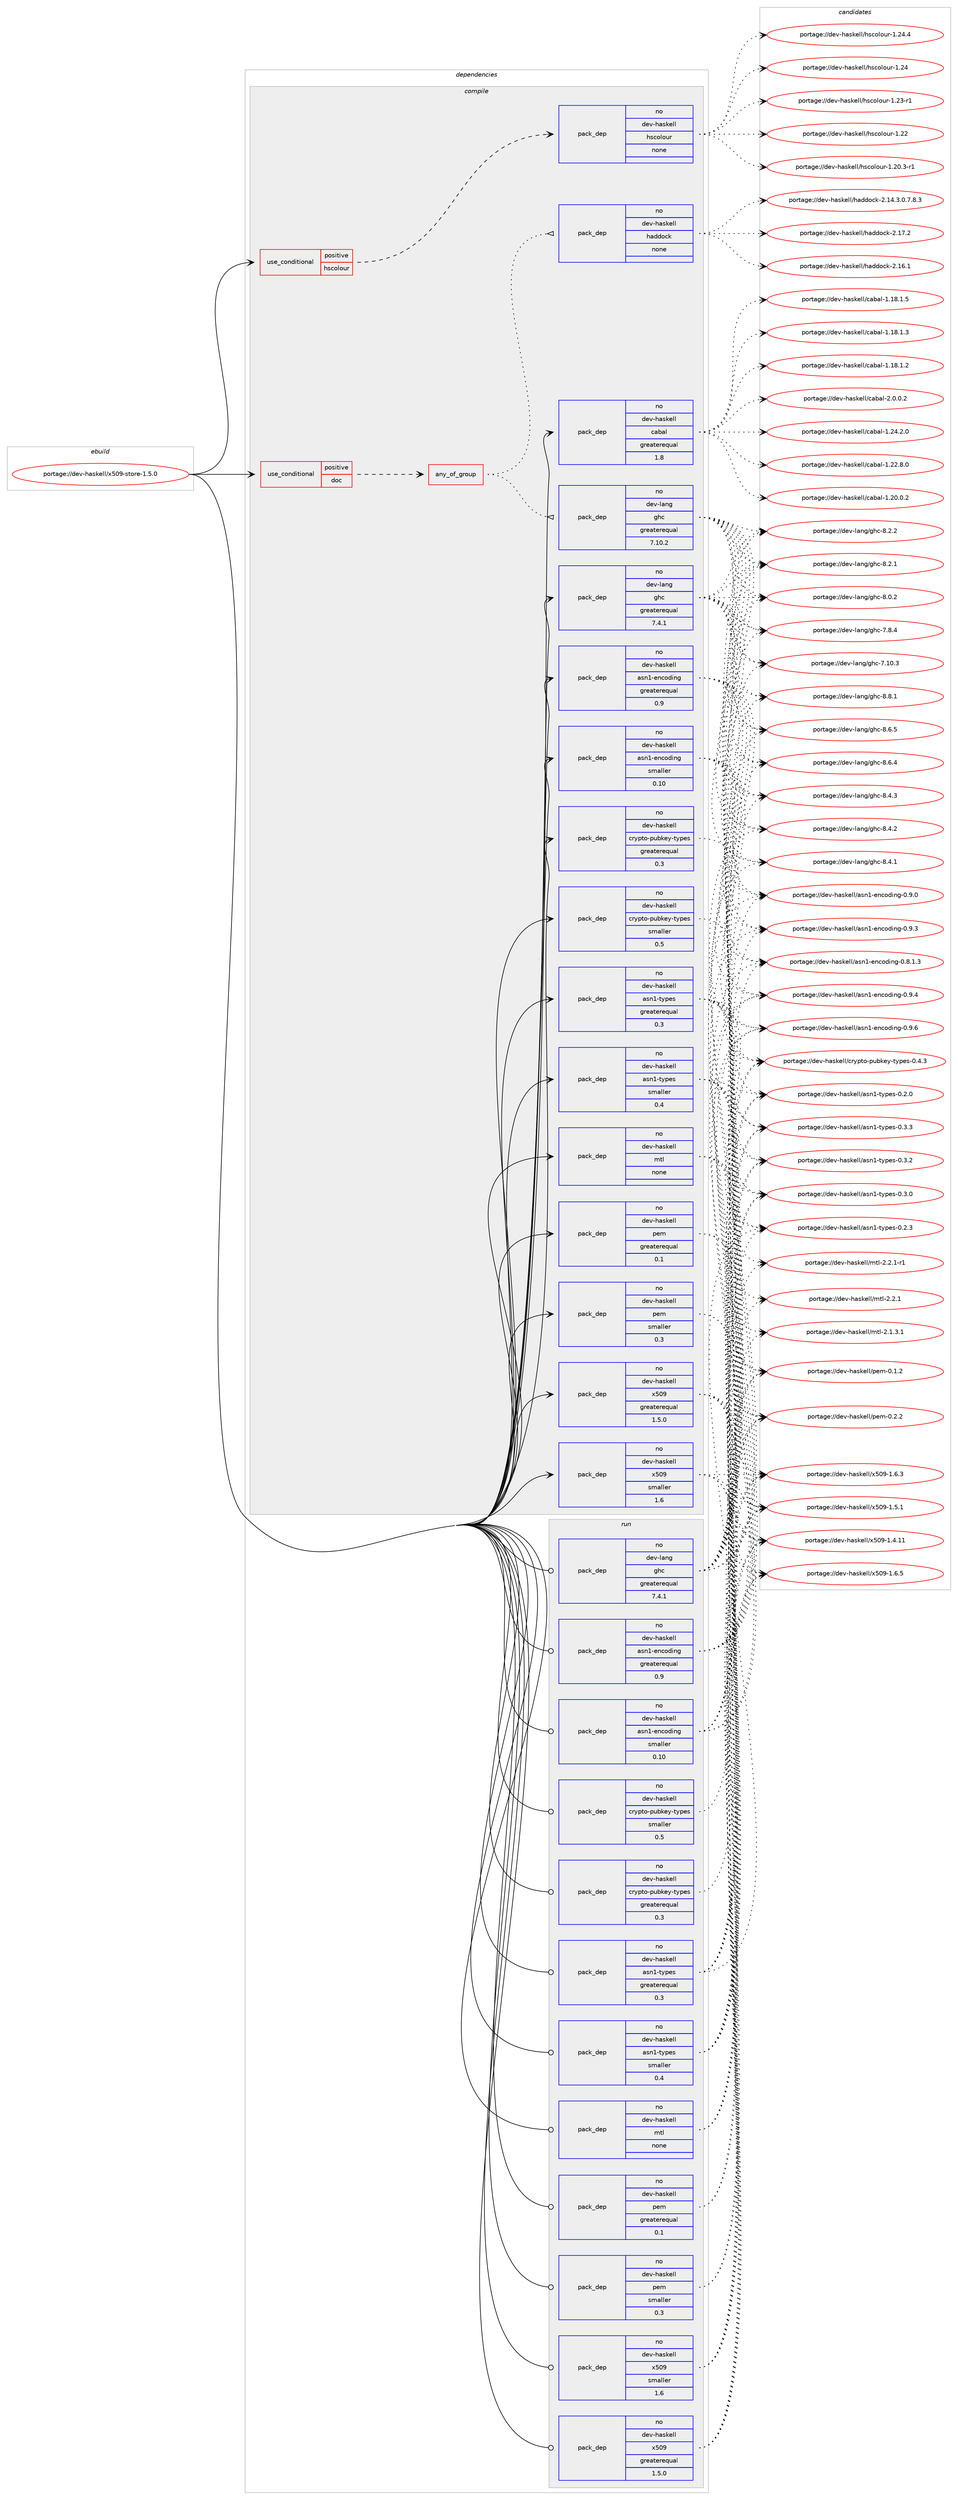 digraph prolog {

# *************
# Graph options
# *************

newrank=true;
concentrate=true;
compound=true;
graph [rankdir=LR,fontname=Helvetica,fontsize=10,ranksep=1.5];#, ranksep=2.5, nodesep=0.2];
edge  [arrowhead=vee];
node  [fontname=Helvetica,fontsize=10];

# **********
# The ebuild
# **********

subgraph cluster_leftcol {
color=gray;
rank=same;
label=<<i>ebuild</i>>;
id [label="portage://dev-haskell/x509-store-1.5.0", color=red, width=4, href="../dev-haskell/x509-store-1.5.0.svg"];
}

# ****************
# The dependencies
# ****************

subgraph cluster_midcol {
color=gray;
label=<<i>dependencies</i>>;
subgraph cluster_compile {
fillcolor="#eeeeee";
style=filled;
label=<<i>compile</i>>;
subgraph cond130953 {
dependency538239 [label=<<TABLE BORDER="0" CELLBORDER="1" CELLSPACING="0" CELLPADDING="4"><TR><TD ROWSPAN="3" CELLPADDING="10">use_conditional</TD></TR><TR><TD>positive</TD></TR><TR><TD>doc</TD></TR></TABLE>>, shape=none, color=red];
subgraph any5462 {
dependency538240 [label=<<TABLE BORDER="0" CELLBORDER="1" CELLSPACING="0" CELLPADDING="4"><TR><TD CELLPADDING="10">any_of_group</TD></TR></TABLE>>, shape=none, color=red];subgraph pack401587 {
dependency538241 [label=<<TABLE BORDER="0" CELLBORDER="1" CELLSPACING="0" CELLPADDING="4" WIDTH="220"><TR><TD ROWSPAN="6" CELLPADDING="30">pack_dep</TD></TR><TR><TD WIDTH="110">no</TD></TR><TR><TD>dev-haskell</TD></TR><TR><TD>haddock</TD></TR><TR><TD>none</TD></TR><TR><TD></TD></TR></TABLE>>, shape=none, color=blue];
}
dependency538240:e -> dependency538241:w [weight=20,style="dotted",arrowhead="oinv"];
subgraph pack401588 {
dependency538242 [label=<<TABLE BORDER="0" CELLBORDER="1" CELLSPACING="0" CELLPADDING="4" WIDTH="220"><TR><TD ROWSPAN="6" CELLPADDING="30">pack_dep</TD></TR><TR><TD WIDTH="110">no</TD></TR><TR><TD>dev-lang</TD></TR><TR><TD>ghc</TD></TR><TR><TD>greaterequal</TD></TR><TR><TD>7.10.2</TD></TR></TABLE>>, shape=none, color=blue];
}
dependency538240:e -> dependency538242:w [weight=20,style="dotted",arrowhead="oinv"];
}
dependency538239:e -> dependency538240:w [weight=20,style="dashed",arrowhead="vee"];
}
id:e -> dependency538239:w [weight=20,style="solid",arrowhead="vee"];
subgraph cond130954 {
dependency538243 [label=<<TABLE BORDER="0" CELLBORDER="1" CELLSPACING="0" CELLPADDING="4"><TR><TD ROWSPAN="3" CELLPADDING="10">use_conditional</TD></TR><TR><TD>positive</TD></TR><TR><TD>hscolour</TD></TR></TABLE>>, shape=none, color=red];
subgraph pack401589 {
dependency538244 [label=<<TABLE BORDER="0" CELLBORDER="1" CELLSPACING="0" CELLPADDING="4" WIDTH="220"><TR><TD ROWSPAN="6" CELLPADDING="30">pack_dep</TD></TR><TR><TD WIDTH="110">no</TD></TR><TR><TD>dev-haskell</TD></TR><TR><TD>hscolour</TD></TR><TR><TD>none</TD></TR><TR><TD></TD></TR></TABLE>>, shape=none, color=blue];
}
dependency538243:e -> dependency538244:w [weight=20,style="dashed",arrowhead="vee"];
}
id:e -> dependency538243:w [weight=20,style="solid",arrowhead="vee"];
subgraph pack401590 {
dependency538245 [label=<<TABLE BORDER="0" CELLBORDER="1" CELLSPACING="0" CELLPADDING="4" WIDTH="220"><TR><TD ROWSPAN="6" CELLPADDING="30">pack_dep</TD></TR><TR><TD WIDTH="110">no</TD></TR><TR><TD>dev-haskell</TD></TR><TR><TD>asn1-encoding</TD></TR><TR><TD>greaterequal</TD></TR><TR><TD>0.9</TD></TR></TABLE>>, shape=none, color=blue];
}
id:e -> dependency538245:w [weight=20,style="solid",arrowhead="vee"];
subgraph pack401591 {
dependency538246 [label=<<TABLE BORDER="0" CELLBORDER="1" CELLSPACING="0" CELLPADDING="4" WIDTH="220"><TR><TD ROWSPAN="6" CELLPADDING="30">pack_dep</TD></TR><TR><TD WIDTH="110">no</TD></TR><TR><TD>dev-haskell</TD></TR><TR><TD>asn1-encoding</TD></TR><TR><TD>smaller</TD></TR><TR><TD>0.10</TD></TR></TABLE>>, shape=none, color=blue];
}
id:e -> dependency538246:w [weight=20,style="solid",arrowhead="vee"];
subgraph pack401592 {
dependency538247 [label=<<TABLE BORDER="0" CELLBORDER="1" CELLSPACING="0" CELLPADDING="4" WIDTH="220"><TR><TD ROWSPAN="6" CELLPADDING="30">pack_dep</TD></TR><TR><TD WIDTH="110">no</TD></TR><TR><TD>dev-haskell</TD></TR><TR><TD>asn1-types</TD></TR><TR><TD>greaterequal</TD></TR><TR><TD>0.3</TD></TR></TABLE>>, shape=none, color=blue];
}
id:e -> dependency538247:w [weight=20,style="solid",arrowhead="vee"];
subgraph pack401593 {
dependency538248 [label=<<TABLE BORDER="0" CELLBORDER="1" CELLSPACING="0" CELLPADDING="4" WIDTH="220"><TR><TD ROWSPAN="6" CELLPADDING="30">pack_dep</TD></TR><TR><TD WIDTH="110">no</TD></TR><TR><TD>dev-haskell</TD></TR><TR><TD>asn1-types</TD></TR><TR><TD>smaller</TD></TR><TR><TD>0.4</TD></TR></TABLE>>, shape=none, color=blue];
}
id:e -> dependency538248:w [weight=20,style="solid",arrowhead="vee"];
subgraph pack401594 {
dependency538249 [label=<<TABLE BORDER="0" CELLBORDER="1" CELLSPACING="0" CELLPADDING="4" WIDTH="220"><TR><TD ROWSPAN="6" CELLPADDING="30">pack_dep</TD></TR><TR><TD WIDTH="110">no</TD></TR><TR><TD>dev-haskell</TD></TR><TR><TD>cabal</TD></TR><TR><TD>greaterequal</TD></TR><TR><TD>1.8</TD></TR></TABLE>>, shape=none, color=blue];
}
id:e -> dependency538249:w [weight=20,style="solid",arrowhead="vee"];
subgraph pack401595 {
dependency538250 [label=<<TABLE BORDER="0" CELLBORDER="1" CELLSPACING="0" CELLPADDING="4" WIDTH="220"><TR><TD ROWSPAN="6" CELLPADDING="30">pack_dep</TD></TR><TR><TD WIDTH="110">no</TD></TR><TR><TD>dev-haskell</TD></TR><TR><TD>crypto-pubkey-types</TD></TR><TR><TD>greaterequal</TD></TR><TR><TD>0.3</TD></TR></TABLE>>, shape=none, color=blue];
}
id:e -> dependency538250:w [weight=20,style="solid",arrowhead="vee"];
subgraph pack401596 {
dependency538251 [label=<<TABLE BORDER="0" CELLBORDER="1" CELLSPACING="0" CELLPADDING="4" WIDTH="220"><TR><TD ROWSPAN="6" CELLPADDING="30">pack_dep</TD></TR><TR><TD WIDTH="110">no</TD></TR><TR><TD>dev-haskell</TD></TR><TR><TD>crypto-pubkey-types</TD></TR><TR><TD>smaller</TD></TR><TR><TD>0.5</TD></TR></TABLE>>, shape=none, color=blue];
}
id:e -> dependency538251:w [weight=20,style="solid",arrowhead="vee"];
subgraph pack401597 {
dependency538252 [label=<<TABLE BORDER="0" CELLBORDER="1" CELLSPACING="0" CELLPADDING="4" WIDTH="220"><TR><TD ROWSPAN="6" CELLPADDING="30">pack_dep</TD></TR><TR><TD WIDTH="110">no</TD></TR><TR><TD>dev-haskell</TD></TR><TR><TD>mtl</TD></TR><TR><TD>none</TD></TR><TR><TD></TD></TR></TABLE>>, shape=none, color=blue];
}
id:e -> dependency538252:w [weight=20,style="solid",arrowhead="vee"];
subgraph pack401598 {
dependency538253 [label=<<TABLE BORDER="0" CELLBORDER="1" CELLSPACING="0" CELLPADDING="4" WIDTH="220"><TR><TD ROWSPAN="6" CELLPADDING="30">pack_dep</TD></TR><TR><TD WIDTH="110">no</TD></TR><TR><TD>dev-haskell</TD></TR><TR><TD>pem</TD></TR><TR><TD>greaterequal</TD></TR><TR><TD>0.1</TD></TR></TABLE>>, shape=none, color=blue];
}
id:e -> dependency538253:w [weight=20,style="solid",arrowhead="vee"];
subgraph pack401599 {
dependency538254 [label=<<TABLE BORDER="0" CELLBORDER="1" CELLSPACING="0" CELLPADDING="4" WIDTH="220"><TR><TD ROWSPAN="6" CELLPADDING="30">pack_dep</TD></TR><TR><TD WIDTH="110">no</TD></TR><TR><TD>dev-haskell</TD></TR><TR><TD>pem</TD></TR><TR><TD>smaller</TD></TR><TR><TD>0.3</TD></TR></TABLE>>, shape=none, color=blue];
}
id:e -> dependency538254:w [weight=20,style="solid",arrowhead="vee"];
subgraph pack401600 {
dependency538255 [label=<<TABLE BORDER="0" CELLBORDER="1" CELLSPACING="0" CELLPADDING="4" WIDTH="220"><TR><TD ROWSPAN="6" CELLPADDING="30">pack_dep</TD></TR><TR><TD WIDTH="110">no</TD></TR><TR><TD>dev-haskell</TD></TR><TR><TD>x509</TD></TR><TR><TD>greaterequal</TD></TR><TR><TD>1.5.0</TD></TR></TABLE>>, shape=none, color=blue];
}
id:e -> dependency538255:w [weight=20,style="solid",arrowhead="vee"];
subgraph pack401601 {
dependency538256 [label=<<TABLE BORDER="0" CELLBORDER="1" CELLSPACING="0" CELLPADDING="4" WIDTH="220"><TR><TD ROWSPAN="6" CELLPADDING="30">pack_dep</TD></TR><TR><TD WIDTH="110">no</TD></TR><TR><TD>dev-haskell</TD></TR><TR><TD>x509</TD></TR><TR><TD>smaller</TD></TR><TR><TD>1.6</TD></TR></TABLE>>, shape=none, color=blue];
}
id:e -> dependency538256:w [weight=20,style="solid",arrowhead="vee"];
subgraph pack401602 {
dependency538257 [label=<<TABLE BORDER="0" CELLBORDER="1" CELLSPACING="0" CELLPADDING="4" WIDTH="220"><TR><TD ROWSPAN="6" CELLPADDING="30">pack_dep</TD></TR><TR><TD WIDTH="110">no</TD></TR><TR><TD>dev-lang</TD></TR><TR><TD>ghc</TD></TR><TR><TD>greaterequal</TD></TR><TR><TD>7.4.1</TD></TR></TABLE>>, shape=none, color=blue];
}
id:e -> dependency538257:w [weight=20,style="solid",arrowhead="vee"];
}
subgraph cluster_compileandrun {
fillcolor="#eeeeee";
style=filled;
label=<<i>compile and run</i>>;
}
subgraph cluster_run {
fillcolor="#eeeeee";
style=filled;
label=<<i>run</i>>;
subgraph pack401603 {
dependency538258 [label=<<TABLE BORDER="0" CELLBORDER="1" CELLSPACING="0" CELLPADDING="4" WIDTH="220"><TR><TD ROWSPAN="6" CELLPADDING="30">pack_dep</TD></TR><TR><TD WIDTH="110">no</TD></TR><TR><TD>dev-haskell</TD></TR><TR><TD>asn1-encoding</TD></TR><TR><TD>greaterequal</TD></TR><TR><TD>0.9</TD></TR></TABLE>>, shape=none, color=blue];
}
id:e -> dependency538258:w [weight=20,style="solid",arrowhead="odot"];
subgraph pack401604 {
dependency538259 [label=<<TABLE BORDER="0" CELLBORDER="1" CELLSPACING="0" CELLPADDING="4" WIDTH="220"><TR><TD ROWSPAN="6" CELLPADDING="30">pack_dep</TD></TR><TR><TD WIDTH="110">no</TD></TR><TR><TD>dev-haskell</TD></TR><TR><TD>asn1-encoding</TD></TR><TR><TD>smaller</TD></TR><TR><TD>0.10</TD></TR></TABLE>>, shape=none, color=blue];
}
id:e -> dependency538259:w [weight=20,style="solid",arrowhead="odot"];
subgraph pack401605 {
dependency538260 [label=<<TABLE BORDER="0" CELLBORDER="1" CELLSPACING="0" CELLPADDING="4" WIDTH="220"><TR><TD ROWSPAN="6" CELLPADDING="30">pack_dep</TD></TR><TR><TD WIDTH="110">no</TD></TR><TR><TD>dev-haskell</TD></TR><TR><TD>asn1-types</TD></TR><TR><TD>greaterequal</TD></TR><TR><TD>0.3</TD></TR></TABLE>>, shape=none, color=blue];
}
id:e -> dependency538260:w [weight=20,style="solid",arrowhead="odot"];
subgraph pack401606 {
dependency538261 [label=<<TABLE BORDER="0" CELLBORDER="1" CELLSPACING="0" CELLPADDING="4" WIDTH="220"><TR><TD ROWSPAN="6" CELLPADDING="30">pack_dep</TD></TR><TR><TD WIDTH="110">no</TD></TR><TR><TD>dev-haskell</TD></TR><TR><TD>asn1-types</TD></TR><TR><TD>smaller</TD></TR><TR><TD>0.4</TD></TR></TABLE>>, shape=none, color=blue];
}
id:e -> dependency538261:w [weight=20,style="solid",arrowhead="odot"];
subgraph pack401607 {
dependency538262 [label=<<TABLE BORDER="0" CELLBORDER="1" CELLSPACING="0" CELLPADDING="4" WIDTH="220"><TR><TD ROWSPAN="6" CELLPADDING="30">pack_dep</TD></TR><TR><TD WIDTH="110">no</TD></TR><TR><TD>dev-haskell</TD></TR><TR><TD>crypto-pubkey-types</TD></TR><TR><TD>greaterequal</TD></TR><TR><TD>0.3</TD></TR></TABLE>>, shape=none, color=blue];
}
id:e -> dependency538262:w [weight=20,style="solid",arrowhead="odot"];
subgraph pack401608 {
dependency538263 [label=<<TABLE BORDER="0" CELLBORDER="1" CELLSPACING="0" CELLPADDING="4" WIDTH="220"><TR><TD ROWSPAN="6" CELLPADDING="30">pack_dep</TD></TR><TR><TD WIDTH="110">no</TD></TR><TR><TD>dev-haskell</TD></TR><TR><TD>crypto-pubkey-types</TD></TR><TR><TD>smaller</TD></TR><TR><TD>0.5</TD></TR></TABLE>>, shape=none, color=blue];
}
id:e -> dependency538263:w [weight=20,style="solid",arrowhead="odot"];
subgraph pack401609 {
dependency538264 [label=<<TABLE BORDER="0" CELLBORDER="1" CELLSPACING="0" CELLPADDING="4" WIDTH="220"><TR><TD ROWSPAN="6" CELLPADDING="30">pack_dep</TD></TR><TR><TD WIDTH="110">no</TD></TR><TR><TD>dev-haskell</TD></TR><TR><TD>mtl</TD></TR><TR><TD>none</TD></TR><TR><TD></TD></TR></TABLE>>, shape=none, color=blue];
}
id:e -> dependency538264:w [weight=20,style="solid",arrowhead="odot"];
subgraph pack401610 {
dependency538265 [label=<<TABLE BORDER="0" CELLBORDER="1" CELLSPACING="0" CELLPADDING="4" WIDTH="220"><TR><TD ROWSPAN="6" CELLPADDING="30">pack_dep</TD></TR><TR><TD WIDTH="110">no</TD></TR><TR><TD>dev-haskell</TD></TR><TR><TD>pem</TD></TR><TR><TD>greaterequal</TD></TR><TR><TD>0.1</TD></TR></TABLE>>, shape=none, color=blue];
}
id:e -> dependency538265:w [weight=20,style="solid",arrowhead="odot"];
subgraph pack401611 {
dependency538266 [label=<<TABLE BORDER="0" CELLBORDER="1" CELLSPACING="0" CELLPADDING="4" WIDTH="220"><TR><TD ROWSPAN="6" CELLPADDING="30">pack_dep</TD></TR><TR><TD WIDTH="110">no</TD></TR><TR><TD>dev-haskell</TD></TR><TR><TD>pem</TD></TR><TR><TD>smaller</TD></TR><TR><TD>0.3</TD></TR></TABLE>>, shape=none, color=blue];
}
id:e -> dependency538266:w [weight=20,style="solid",arrowhead="odot"];
subgraph pack401612 {
dependency538267 [label=<<TABLE BORDER="0" CELLBORDER="1" CELLSPACING="0" CELLPADDING="4" WIDTH="220"><TR><TD ROWSPAN="6" CELLPADDING="30">pack_dep</TD></TR><TR><TD WIDTH="110">no</TD></TR><TR><TD>dev-haskell</TD></TR><TR><TD>x509</TD></TR><TR><TD>greaterequal</TD></TR><TR><TD>1.5.0</TD></TR></TABLE>>, shape=none, color=blue];
}
id:e -> dependency538267:w [weight=20,style="solid",arrowhead="odot"];
subgraph pack401613 {
dependency538268 [label=<<TABLE BORDER="0" CELLBORDER="1" CELLSPACING="0" CELLPADDING="4" WIDTH="220"><TR><TD ROWSPAN="6" CELLPADDING="30">pack_dep</TD></TR><TR><TD WIDTH="110">no</TD></TR><TR><TD>dev-haskell</TD></TR><TR><TD>x509</TD></TR><TR><TD>smaller</TD></TR><TR><TD>1.6</TD></TR></TABLE>>, shape=none, color=blue];
}
id:e -> dependency538268:w [weight=20,style="solid",arrowhead="odot"];
subgraph pack401614 {
dependency538269 [label=<<TABLE BORDER="0" CELLBORDER="1" CELLSPACING="0" CELLPADDING="4" WIDTH="220"><TR><TD ROWSPAN="6" CELLPADDING="30">pack_dep</TD></TR><TR><TD WIDTH="110">no</TD></TR><TR><TD>dev-lang</TD></TR><TR><TD>ghc</TD></TR><TR><TD>greaterequal</TD></TR><TR><TD>7.4.1</TD></TR></TABLE>>, shape=none, color=blue];
}
id:e -> dependency538269:w [weight=20,style="solid",arrowhead="odot"];
}
}

# **************
# The candidates
# **************

subgraph cluster_choices {
rank=same;
color=gray;
label=<<i>candidates</i>>;

subgraph choice401587 {
color=black;
nodesep=1;
choice100101118451049711510710110810847104971001001119910745504649554650 [label="portage://dev-haskell/haddock-2.17.2", color=red, width=4,href="../dev-haskell/haddock-2.17.2.svg"];
choice100101118451049711510710110810847104971001001119910745504649544649 [label="portage://dev-haskell/haddock-2.16.1", color=red, width=4,href="../dev-haskell/haddock-2.16.1.svg"];
choice1001011184510497115107101108108471049710010011199107455046495246514648465546564651 [label="portage://dev-haskell/haddock-2.14.3.0.7.8.3", color=red, width=4,href="../dev-haskell/haddock-2.14.3.0.7.8.3.svg"];
dependency538241:e -> choice100101118451049711510710110810847104971001001119910745504649554650:w [style=dotted,weight="100"];
dependency538241:e -> choice100101118451049711510710110810847104971001001119910745504649544649:w [style=dotted,weight="100"];
dependency538241:e -> choice1001011184510497115107101108108471049710010011199107455046495246514648465546564651:w [style=dotted,weight="100"];
}
subgraph choice401588 {
color=black;
nodesep=1;
choice10010111845108971101034710310499455646564649 [label="portage://dev-lang/ghc-8.8.1", color=red, width=4,href="../dev-lang/ghc-8.8.1.svg"];
choice10010111845108971101034710310499455646544653 [label="portage://dev-lang/ghc-8.6.5", color=red, width=4,href="../dev-lang/ghc-8.6.5.svg"];
choice10010111845108971101034710310499455646544652 [label="portage://dev-lang/ghc-8.6.4", color=red, width=4,href="../dev-lang/ghc-8.6.4.svg"];
choice10010111845108971101034710310499455646524651 [label="portage://dev-lang/ghc-8.4.3", color=red, width=4,href="../dev-lang/ghc-8.4.3.svg"];
choice10010111845108971101034710310499455646524650 [label="portage://dev-lang/ghc-8.4.2", color=red, width=4,href="../dev-lang/ghc-8.4.2.svg"];
choice10010111845108971101034710310499455646524649 [label="portage://dev-lang/ghc-8.4.1", color=red, width=4,href="../dev-lang/ghc-8.4.1.svg"];
choice10010111845108971101034710310499455646504650 [label="portage://dev-lang/ghc-8.2.2", color=red, width=4,href="../dev-lang/ghc-8.2.2.svg"];
choice10010111845108971101034710310499455646504649 [label="portage://dev-lang/ghc-8.2.1", color=red, width=4,href="../dev-lang/ghc-8.2.1.svg"];
choice10010111845108971101034710310499455646484650 [label="portage://dev-lang/ghc-8.0.2", color=red, width=4,href="../dev-lang/ghc-8.0.2.svg"];
choice10010111845108971101034710310499455546564652 [label="portage://dev-lang/ghc-7.8.4", color=red, width=4,href="../dev-lang/ghc-7.8.4.svg"];
choice1001011184510897110103471031049945554649484651 [label="portage://dev-lang/ghc-7.10.3", color=red, width=4,href="../dev-lang/ghc-7.10.3.svg"];
dependency538242:e -> choice10010111845108971101034710310499455646564649:w [style=dotted,weight="100"];
dependency538242:e -> choice10010111845108971101034710310499455646544653:w [style=dotted,weight="100"];
dependency538242:e -> choice10010111845108971101034710310499455646544652:w [style=dotted,weight="100"];
dependency538242:e -> choice10010111845108971101034710310499455646524651:w [style=dotted,weight="100"];
dependency538242:e -> choice10010111845108971101034710310499455646524650:w [style=dotted,weight="100"];
dependency538242:e -> choice10010111845108971101034710310499455646524649:w [style=dotted,weight="100"];
dependency538242:e -> choice10010111845108971101034710310499455646504650:w [style=dotted,weight="100"];
dependency538242:e -> choice10010111845108971101034710310499455646504649:w [style=dotted,weight="100"];
dependency538242:e -> choice10010111845108971101034710310499455646484650:w [style=dotted,weight="100"];
dependency538242:e -> choice10010111845108971101034710310499455546564652:w [style=dotted,weight="100"];
dependency538242:e -> choice1001011184510897110103471031049945554649484651:w [style=dotted,weight="100"];
}
subgraph choice401589 {
color=black;
nodesep=1;
choice1001011184510497115107101108108471041159911110811111711445494650524652 [label="portage://dev-haskell/hscolour-1.24.4", color=red, width=4,href="../dev-haskell/hscolour-1.24.4.svg"];
choice100101118451049711510710110810847104115991111081111171144549465052 [label="portage://dev-haskell/hscolour-1.24", color=red, width=4,href="../dev-haskell/hscolour-1.24.svg"];
choice1001011184510497115107101108108471041159911110811111711445494650514511449 [label="portage://dev-haskell/hscolour-1.23-r1", color=red, width=4,href="../dev-haskell/hscolour-1.23-r1.svg"];
choice100101118451049711510710110810847104115991111081111171144549465050 [label="portage://dev-haskell/hscolour-1.22", color=red, width=4,href="../dev-haskell/hscolour-1.22.svg"];
choice10010111845104971151071011081084710411599111108111117114454946504846514511449 [label="portage://dev-haskell/hscolour-1.20.3-r1", color=red, width=4,href="../dev-haskell/hscolour-1.20.3-r1.svg"];
dependency538244:e -> choice1001011184510497115107101108108471041159911110811111711445494650524652:w [style=dotted,weight="100"];
dependency538244:e -> choice100101118451049711510710110810847104115991111081111171144549465052:w [style=dotted,weight="100"];
dependency538244:e -> choice1001011184510497115107101108108471041159911110811111711445494650514511449:w [style=dotted,weight="100"];
dependency538244:e -> choice100101118451049711510710110810847104115991111081111171144549465050:w [style=dotted,weight="100"];
dependency538244:e -> choice10010111845104971151071011081084710411599111108111117114454946504846514511449:w [style=dotted,weight="100"];
}
subgraph choice401590 {
color=black;
nodesep=1;
choice10010111845104971151071011081084797115110494510111099111100105110103454846574654 [label="portage://dev-haskell/asn1-encoding-0.9.6", color=red, width=4,href="../dev-haskell/asn1-encoding-0.9.6.svg"];
choice10010111845104971151071011081084797115110494510111099111100105110103454846574652 [label="portage://dev-haskell/asn1-encoding-0.9.4", color=red, width=4,href="../dev-haskell/asn1-encoding-0.9.4.svg"];
choice10010111845104971151071011081084797115110494510111099111100105110103454846574651 [label="portage://dev-haskell/asn1-encoding-0.9.3", color=red, width=4,href="../dev-haskell/asn1-encoding-0.9.3.svg"];
choice10010111845104971151071011081084797115110494510111099111100105110103454846574648 [label="portage://dev-haskell/asn1-encoding-0.9.0", color=red, width=4,href="../dev-haskell/asn1-encoding-0.9.0.svg"];
choice100101118451049711510710110810847971151104945101110991111001051101034548465646494651 [label="portage://dev-haskell/asn1-encoding-0.8.1.3", color=red, width=4,href="../dev-haskell/asn1-encoding-0.8.1.3.svg"];
dependency538245:e -> choice10010111845104971151071011081084797115110494510111099111100105110103454846574654:w [style=dotted,weight="100"];
dependency538245:e -> choice10010111845104971151071011081084797115110494510111099111100105110103454846574652:w [style=dotted,weight="100"];
dependency538245:e -> choice10010111845104971151071011081084797115110494510111099111100105110103454846574651:w [style=dotted,weight="100"];
dependency538245:e -> choice10010111845104971151071011081084797115110494510111099111100105110103454846574648:w [style=dotted,weight="100"];
dependency538245:e -> choice100101118451049711510710110810847971151104945101110991111001051101034548465646494651:w [style=dotted,weight="100"];
}
subgraph choice401591 {
color=black;
nodesep=1;
choice10010111845104971151071011081084797115110494510111099111100105110103454846574654 [label="portage://dev-haskell/asn1-encoding-0.9.6", color=red, width=4,href="../dev-haskell/asn1-encoding-0.9.6.svg"];
choice10010111845104971151071011081084797115110494510111099111100105110103454846574652 [label="portage://dev-haskell/asn1-encoding-0.9.4", color=red, width=4,href="../dev-haskell/asn1-encoding-0.9.4.svg"];
choice10010111845104971151071011081084797115110494510111099111100105110103454846574651 [label="portage://dev-haskell/asn1-encoding-0.9.3", color=red, width=4,href="../dev-haskell/asn1-encoding-0.9.3.svg"];
choice10010111845104971151071011081084797115110494510111099111100105110103454846574648 [label="portage://dev-haskell/asn1-encoding-0.9.0", color=red, width=4,href="../dev-haskell/asn1-encoding-0.9.0.svg"];
choice100101118451049711510710110810847971151104945101110991111001051101034548465646494651 [label="portage://dev-haskell/asn1-encoding-0.8.1.3", color=red, width=4,href="../dev-haskell/asn1-encoding-0.8.1.3.svg"];
dependency538246:e -> choice10010111845104971151071011081084797115110494510111099111100105110103454846574654:w [style=dotted,weight="100"];
dependency538246:e -> choice10010111845104971151071011081084797115110494510111099111100105110103454846574652:w [style=dotted,weight="100"];
dependency538246:e -> choice10010111845104971151071011081084797115110494510111099111100105110103454846574651:w [style=dotted,weight="100"];
dependency538246:e -> choice10010111845104971151071011081084797115110494510111099111100105110103454846574648:w [style=dotted,weight="100"];
dependency538246:e -> choice100101118451049711510710110810847971151104945101110991111001051101034548465646494651:w [style=dotted,weight="100"];
}
subgraph choice401592 {
color=black;
nodesep=1;
choice100101118451049711510710110810847971151104945116121112101115454846514651 [label="portage://dev-haskell/asn1-types-0.3.3", color=red, width=4,href="../dev-haskell/asn1-types-0.3.3.svg"];
choice100101118451049711510710110810847971151104945116121112101115454846514650 [label="portage://dev-haskell/asn1-types-0.3.2", color=red, width=4,href="../dev-haskell/asn1-types-0.3.2.svg"];
choice100101118451049711510710110810847971151104945116121112101115454846514648 [label="portage://dev-haskell/asn1-types-0.3.0", color=red, width=4,href="../dev-haskell/asn1-types-0.3.0.svg"];
choice100101118451049711510710110810847971151104945116121112101115454846504651 [label="portage://dev-haskell/asn1-types-0.2.3", color=red, width=4,href="../dev-haskell/asn1-types-0.2.3.svg"];
choice100101118451049711510710110810847971151104945116121112101115454846504648 [label="portage://dev-haskell/asn1-types-0.2.0", color=red, width=4,href="../dev-haskell/asn1-types-0.2.0.svg"];
dependency538247:e -> choice100101118451049711510710110810847971151104945116121112101115454846514651:w [style=dotted,weight="100"];
dependency538247:e -> choice100101118451049711510710110810847971151104945116121112101115454846514650:w [style=dotted,weight="100"];
dependency538247:e -> choice100101118451049711510710110810847971151104945116121112101115454846514648:w [style=dotted,weight="100"];
dependency538247:e -> choice100101118451049711510710110810847971151104945116121112101115454846504651:w [style=dotted,weight="100"];
dependency538247:e -> choice100101118451049711510710110810847971151104945116121112101115454846504648:w [style=dotted,weight="100"];
}
subgraph choice401593 {
color=black;
nodesep=1;
choice100101118451049711510710110810847971151104945116121112101115454846514651 [label="portage://dev-haskell/asn1-types-0.3.3", color=red, width=4,href="../dev-haskell/asn1-types-0.3.3.svg"];
choice100101118451049711510710110810847971151104945116121112101115454846514650 [label="portage://dev-haskell/asn1-types-0.3.2", color=red, width=4,href="../dev-haskell/asn1-types-0.3.2.svg"];
choice100101118451049711510710110810847971151104945116121112101115454846514648 [label="portage://dev-haskell/asn1-types-0.3.0", color=red, width=4,href="../dev-haskell/asn1-types-0.3.0.svg"];
choice100101118451049711510710110810847971151104945116121112101115454846504651 [label="portage://dev-haskell/asn1-types-0.2.3", color=red, width=4,href="../dev-haskell/asn1-types-0.2.3.svg"];
choice100101118451049711510710110810847971151104945116121112101115454846504648 [label="portage://dev-haskell/asn1-types-0.2.0", color=red, width=4,href="../dev-haskell/asn1-types-0.2.0.svg"];
dependency538248:e -> choice100101118451049711510710110810847971151104945116121112101115454846514651:w [style=dotted,weight="100"];
dependency538248:e -> choice100101118451049711510710110810847971151104945116121112101115454846514650:w [style=dotted,weight="100"];
dependency538248:e -> choice100101118451049711510710110810847971151104945116121112101115454846514648:w [style=dotted,weight="100"];
dependency538248:e -> choice100101118451049711510710110810847971151104945116121112101115454846504651:w [style=dotted,weight="100"];
dependency538248:e -> choice100101118451049711510710110810847971151104945116121112101115454846504648:w [style=dotted,weight="100"];
}
subgraph choice401594 {
color=black;
nodesep=1;
choice100101118451049711510710110810847999798971084550464846484650 [label="portage://dev-haskell/cabal-2.0.0.2", color=red, width=4,href="../dev-haskell/cabal-2.0.0.2.svg"];
choice10010111845104971151071011081084799979897108454946505246504648 [label="portage://dev-haskell/cabal-1.24.2.0", color=red, width=4,href="../dev-haskell/cabal-1.24.2.0.svg"];
choice10010111845104971151071011081084799979897108454946505046564648 [label="portage://dev-haskell/cabal-1.22.8.0", color=red, width=4,href="../dev-haskell/cabal-1.22.8.0.svg"];
choice10010111845104971151071011081084799979897108454946504846484650 [label="portage://dev-haskell/cabal-1.20.0.2", color=red, width=4,href="../dev-haskell/cabal-1.20.0.2.svg"];
choice10010111845104971151071011081084799979897108454946495646494653 [label="portage://dev-haskell/cabal-1.18.1.5", color=red, width=4,href="../dev-haskell/cabal-1.18.1.5.svg"];
choice10010111845104971151071011081084799979897108454946495646494651 [label="portage://dev-haskell/cabal-1.18.1.3", color=red, width=4,href="../dev-haskell/cabal-1.18.1.3.svg"];
choice10010111845104971151071011081084799979897108454946495646494650 [label="portage://dev-haskell/cabal-1.18.1.2", color=red, width=4,href="../dev-haskell/cabal-1.18.1.2.svg"];
dependency538249:e -> choice100101118451049711510710110810847999798971084550464846484650:w [style=dotted,weight="100"];
dependency538249:e -> choice10010111845104971151071011081084799979897108454946505246504648:w [style=dotted,weight="100"];
dependency538249:e -> choice10010111845104971151071011081084799979897108454946505046564648:w [style=dotted,weight="100"];
dependency538249:e -> choice10010111845104971151071011081084799979897108454946504846484650:w [style=dotted,weight="100"];
dependency538249:e -> choice10010111845104971151071011081084799979897108454946495646494653:w [style=dotted,weight="100"];
dependency538249:e -> choice10010111845104971151071011081084799979897108454946495646494651:w [style=dotted,weight="100"];
dependency538249:e -> choice10010111845104971151071011081084799979897108454946495646494650:w [style=dotted,weight="100"];
}
subgraph choice401595 {
color=black;
nodesep=1;
choice10010111845104971151071011081084799114121112116111451121179810710112145116121112101115454846524651 [label="portage://dev-haskell/crypto-pubkey-types-0.4.3", color=red, width=4,href="../dev-haskell/crypto-pubkey-types-0.4.3.svg"];
dependency538250:e -> choice10010111845104971151071011081084799114121112116111451121179810710112145116121112101115454846524651:w [style=dotted,weight="100"];
}
subgraph choice401596 {
color=black;
nodesep=1;
choice10010111845104971151071011081084799114121112116111451121179810710112145116121112101115454846524651 [label="portage://dev-haskell/crypto-pubkey-types-0.4.3", color=red, width=4,href="../dev-haskell/crypto-pubkey-types-0.4.3.svg"];
dependency538251:e -> choice10010111845104971151071011081084799114121112116111451121179810710112145116121112101115454846524651:w [style=dotted,weight="100"];
}
subgraph choice401597 {
color=black;
nodesep=1;
choice1001011184510497115107101108108471091161084550465046494511449 [label="portage://dev-haskell/mtl-2.2.1-r1", color=red, width=4,href="../dev-haskell/mtl-2.2.1-r1.svg"];
choice100101118451049711510710110810847109116108455046504649 [label="portage://dev-haskell/mtl-2.2.1", color=red, width=4,href="../dev-haskell/mtl-2.2.1.svg"];
choice1001011184510497115107101108108471091161084550464946514649 [label="portage://dev-haskell/mtl-2.1.3.1", color=red, width=4,href="../dev-haskell/mtl-2.1.3.1.svg"];
dependency538252:e -> choice1001011184510497115107101108108471091161084550465046494511449:w [style=dotted,weight="100"];
dependency538252:e -> choice100101118451049711510710110810847109116108455046504649:w [style=dotted,weight="100"];
dependency538252:e -> choice1001011184510497115107101108108471091161084550464946514649:w [style=dotted,weight="100"];
}
subgraph choice401598 {
color=black;
nodesep=1;
choice100101118451049711510710110810847112101109454846504650 [label="portage://dev-haskell/pem-0.2.2", color=red, width=4,href="../dev-haskell/pem-0.2.2.svg"];
choice100101118451049711510710110810847112101109454846494650 [label="portage://dev-haskell/pem-0.1.2", color=red, width=4,href="../dev-haskell/pem-0.1.2.svg"];
dependency538253:e -> choice100101118451049711510710110810847112101109454846504650:w [style=dotted,weight="100"];
dependency538253:e -> choice100101118451049711510710110810847112101109454846494650:w [style=dotted,weight="100"];
}
subgraph choice401599 {
color=black;
nodesep=1;
choice100101118451049711510710110810847112101109454846504650 [label="portage://dev-haskell/pem-0.2.2", color=red, width=4,href="../dev-haskell/pem-0.2.2.svg"];
choice100101118451049711510710110810847112101109454846494650 [label="portage://dev-haskell/pem-0.1.2", color=red, width=4,href="../dev-haskell/pem-0.1.2.svg"];
dependency538254:e -> choice100101118451049711510710110810847112101109454846504650:w [style=dotted,weight="100"];
dependency538254:e -> choice100101118451049711510710110810847112101109454846494650:w [style=dotted,weight="100"];
}
subgraph choice401600 {
color=black;
nodesep=1;
choice100101118451049711510710110810847120534857454946544653 [label="portage://dev-haskell/x509-1.6.5", color=red, width=4,href="../dev-haskell/x509-1.6.5.svg"];
choice100101118451049711510710110810847120534857454946544651 [label="portage://dev-haskell/x509-1.6.3", color=red, width=4,href="../dev-haskell/x509-1.6.3.svg"];
choice100101118451049711510710110810847120534857454946534649 [label="portage://dev-haskell/x509-1.5.1", color=red, width=4,href="../dev-haskell/x509-1.5.1.svg"];
choice10010111845104971151071011081084712053485745494652464949 [label="portage://dev-haskell/x509-1.4.11", color=red, width=4,href="../dev-haskell/x509-1.4.11.svg"];
dependency538255:e -> choice100101118451049711510710110810847120534857454946544653:w [style=dotted,weight="100"];
dependency538255:e -> choice100101118451049711510710110810847120534857454946544651:w [style=dotted,weight="100"];
dependency538255:e -> choice100101118451049711510710110810847120534857454946534649:w [style=dotted,weight="100"];
dependency538255:e -> choice10010111845104971151071011081084712053485745494652464949:w [style=dotted,weight="100"];
}
subgraph choice401601 {
color=black;
nodesep=1;
choice100101118451049711510710110810847120534857454946544653 [label="portage://dev-haskell/x509-1.6.5", color=red, width=4,href="../dev-haskell/x509-1.6.5.svg"];
choice100101118451049711510710110810847120534857454946544651 [label="portage://dev-haskell/x509-1.6.3", color=red, width=4,href="../dev-haskell/x509-1.6.3.svg"];
choice100101118451049711510710110810847120534857454946534649 [label="portage://dev-haskell/x509-1.5.1", color=red, width=4,href="../dev-haskell/x509-1.5.1.svg"];
choice10010111845104971151071011081084712053485745494652464949 [label="portage://dev-haskell/x509-1.4.11", color=red, width=4,href="../dev-haskell/x509-1.4.11.svg"];
dependency538256:e -> choice100101118451049711510710110810847120534857454946544653:w [style=dotted,weight="100"];
dependency538256:e -> choice100101118451049711510710110810847120534857454946544651:w [style=dotted,weight="100"];
dependency538256:e -> choice100101118451049711510710110810847120534857454946534649:w [style=dotted,weight="100"];
dependency538256:e -> choice10010111845104971151071011081084712053485745494652464949:w [style=dotted,weight="100"];
}
subgraph choice401602 {
color=black;
nodesep=1;
choice10010111845108971101034710310499455646564649 [label="portage://dev-lang/ghc-8.8.1", color=red, width=4,href="../dev-lang/ghc-8.8.1.svg"];
choice10010111845108971101034710310499455646544653 [label="portage://dev-lang/ghc-8.6.5", color=red, width=4,href="../dev-lang/ghc-8.6.5.svg"];
choice10010111845108971101034710310499455646544652 [label="portage://dev-lang/ghc-8.6.4", color=red, width=4,href="../dev-lang/ghc-8.6.4.svg"];
choice10010111845108971101034710310499455646524651 [label="portage://dev-lang/ghc-8.4.3", color=red, width=4,href="../dev-lang/ghc-8.4.3.svg"];
choice10010111845108971101034710310499455646524650 [label="portage://dev-lang/ghc-8.4.2", color=red, width=4,href="../dev-lang/ghc-8.4.2.svg"];
choice10010111845108971101034710310499455646524649 [label="portage://dev-lang/ghc-8.4.1", color=red, width=4,href="../dev-lang/ghc-8.4.1.svg"];
choice10010111845108971101034710310499455646504650 [label="portage://dev-lang/ghc-8.2.2", color=red, width=4,href="../dev-lang/ghc-8.2.2.svg"];
choice10010111845108971101034710310499455646504649 [label="portage://dev-lang/ghc-8.2.1", color=red, width=4,href="../dev-lang/ghc-8.2.1.svg"];
choice10010111845108971101034710310499455646484650 [label="portage://dev-lang/ghc-8.0.2", color=red, width=4,href="../dev-lang/ghc-8.0.2.svg"];
choice10010111845108971101034710310499455546564652 [label="portage://dev-lang/ghc-7.8.4", color=red, width=4,href="../dev-lang/ghc-7.8.4.svg"];
choice1001011184510897110103471031049945554649484651 [label="portage://dev-lang/ghc-7.10.3", color=red, width=4,href="../dev-lang/ghc-7.10.3.svg"];
dependency538257:e -> choice10010111845108971101034710310499455646564649:w [style=dotted,weight="100"];
dependency538257:e -> choice10010111845108971101034710310499455646544653:w [style=dotted,weight="100"];
dependency538257:e -> choice10010111845108971101034710310499455646544652:w [style=dotted,weight="100"];
dependency538257:e -> choice10010111845108971101034710310499455646524651:w [style=dotted,weight="100"];
dependency538257:e -> choice10010111845108971101034710310499455646524650:w [style=dotted,weight="100"];
dependency538257:e -> choice10010111845108971101034710310499455646524649:w [style=dotted,weight="100"];
dependency538257:e -> choice10010111845108971101034710310499455646504650:w [style=dotted,weight="100"];
dependency538257:e -> choice10010111845108971101034710310499455646504649:w [style=dotted,weight="100"];
dependency538257:e -> choice10010111845108971101034710310499455646484650:w [style=dotted,weight="100"];
dependency538257:e -> choice10010111845108971101034710310499455546564652:w [style=dotted,weight="100"];
dependency538257:e -> choice1001011184510897110103471031049945554649484651:w [style=dotted,weight="100"];
}
subgraph choice401603 {
color=black;
nodesep=1;
choice10010111845104971151071011081084797115110494510111099111100105110103454846574654 [label="portage://dev-haskell/asn1-encoding-0.9.6", color=red, width=4,href="../dev-haskell/asn1-encoding-0.9.6.svg"];
choice10010111845104971151071011081084797115110494510111099111100105110103454846574652 [label="portage://dev-haskell/asn1-encoding-0.9.4", color=red, width=4,href="../dev-haskell/asn1-encoding-0.9.4.svg"];
choice10010111845104971151071011081084797115110494510111099111100105110103454846574651 [label="portage://dev-haskell/asn1-encoding-0.9.3", color=red, width=4,href="../dev-haskell/asn1-encoding-0.9.3.svg"];
choice10010111845104971151071011081084797115110494510111099111100105110103454846574648 [label="portage://dev-haskell/asn1-encoding-0.9.0", color=red, width=4,href="../dev-haskell/asn1-encoding-0.9.0.svg"];
choice100101118451049711510710110810847971151104945101110991111001051101034548465646494651 [label="portage://dev-haskell/asn1-encoding-0.8.1.3", color=red, width=4,href="../dev-haskell/asn1-encoding-0.8.1.3.svg"];
dependency538258:e -> choice10010111845104971151071011081084797115110494510111099111100105110103454846574654:w [style=dotted,weight="100"];
dependency538258:e -> choice10010111845104971151071011081084797115110494510111099111100105110103454846574652:w [style=dotted,weight="100"];
dependency538258:e -> choice10010111845104971151071011081084797115110494510111099111100105110103454846574651:w [style=dotted,weight="100"];
dependency538258:e -> choice10010111845104971151071011081084797115110494510111099111100105110103454846574648:w [style=dotted,weight="100"];
dependency538258:e -> choice100101118451049711510710110810847971151104945101110991111001051101034548465646494651:w [style=dotted,weight="100"];
}
subgraph choice401604 {
color=black;
nodesep=1;
choice10010111845104971151071011081084797115110494510111099111100105110103454846574654 [label="portage://dev-haskell/asn1-encoding-0.9.6", color=red, width=4,href="../dev-haskell/asn1-encoding-0.9.6.svg"];
choice10010111845104971151071011081084797115110494510111099111100105110103454846574652 [label="portage://dev-haskell/asn1-encoding-0.9.4", color=red, width=4,href="../dev-haskell/asn1-encoding-0.9.4.svg"];
choice10010111845104971151071011081084797115110494510111099111100105110103454846574651 [label="portage://dev-haskell/asn1-encoding-0.9.3", color=red, width=4,href="../dev-haskell/asn1-encoding-0.9.3.svg"];
choice10010111845104971151071011081084797115110494510111099111100105110103454846574648 [label="portage://dev-haskell/asn1-encoding-0.9.0", color=red, width=4,href="../dev-haskell/asn1-encoding-0.9.0.svg"];
choice100101118451049711510710110810847971151104945101110991111001051101034548465646494651 [label="portage://dev-haskell/asn1-encoding-0.8.1.3", color=red, width=4,href="../dev-haskell/asn1-encoding-0.8.1.3.svg"];
dependency538259:e -> choice10010111845104971151071011081084797115110494510111099111100105110103454846574654:w [style=dotted,weight="100"];
dependency538259:e -> choice10010111845104971151071011081084797115110494510111099111100105110103454846574652:w [style=dotted,weight="100"];
dependency538259:e -> choice10010111845104971151071011081084797115110494510111099111100105110103454846574651:w [style=dotted,weight="100"];
dependency538259:e -> choice10010111845104971151071011081084797115110494510111099111100105110103454846574648:w [style=dotted,weight="100"];
dependency538259:e -> choice100101118451049711510710110810847971151104945101110991111001051101034548465646494651:w [style=dotted,weight="100"];
}
subgraph choice401605 {
color=black;
nodesep=1;
choice100101118451049711510710110810847971151104945116121112101115454846514651 [label="portage://dev-haskell/asn1-types-0.3.3", color=red, width=4,href="../dev-haskell/asn1-types-0.3.3.svg"];
choice100101118451049711510710110810847971151104945116121112101115454846514650 [label="portage://dev-haskell/asn1-types-0.3.2", color=red, width=4,href="../dev-haskell/asn1-types-0.3.2.svg"];
choice100101118451049711510710110810847971151104945116121112101115454846514648 [label="portage://dev-haskell/asn1-types-0.3.0", color=red, width=4,href="../dev-haskell/asn1-types-0.3.0.svg"];
choice100101118451049711510710110810847971151104945116121112101115454846504651 [label="portage://dev-haskell/asn1-types-0.2.3", color=red, width=4,href="../dev-haskell/asn1-types-0.2.3.svg"];
choice100101118451049711510710110810847971151104945116121112101115454846504648 [label="portage://dev-haskell/asn1-types-0.2.0", color=red, width=4,href="../dev-haskell/asn1-types-0.2.0.svg"];
dependency538260:e -> choice100101118451049711510710110810847971151104945116121112101115454846514651:w [style=dotted,weight="100"];
dependency538260:e -> choice100101118451049711510710110810847971151104945116121112101115454846514650:w [style=dotted,weight="100"];
dependency538260:e -> choice100101118451049711510710110810847971151104945116121112101115454846514648:w [style=dotted,weight="100"];
dependency538260:e -> choice100101118451049711510710110810847971151104945116121112101115454846504651:w [style=dotted,weight="100"];
dependency538260:e -> choice100101118451049711510710110810847971151104945116121112101115454846504648:w [style=dotted,weight="100"];
}
subgraph choice401606 {
color=black;
nodesep=1;
choice100101118451049711510710110810847971151104945116121112101115454846514651 [label="portage://dev-haskell/asn1-types-0.3.3", color=red, width=4,href="../dev-haskell/asn1-types-0.3.3.svg"];
choice100101118451049711510710110810847971151104945116121112101115454846514650 [label="portage://dev-haskell/asn1-types-0.3.2", color=red, width=4,href="../dev-haskell/asn1-types-0.3.2.svg"];
choice100101118451049711510710110810847971151104945116121112101115454846514648 [label="portage://dev-haskell/asn1-types-0.3.0", color=red, width=4,href="../dev-haskell/asn1-types-0.3.0.svg"];
choice100101118451049711510710110810847971151104945116121112101115454846504651 [label="portage://dev-haskell/asn1-types-0.2.3", color=red, width=4,href="../dev-haskell/asn1-types-0.2.3.svg"];
choice100101118451049711510710110810847971151104945116121112101115454846504648 [label="portage://dev-haskell/asn1-types-0.2.0", color=red, width=4,href="../dev-haskell/asn1-types-0.2.0.svg"];
dependency538261:e -> choice100101118451049711510710110810847971151104945116121112101115454846514651:w [style=dotted,weight="100"];
dependency538261:e -> choice100101118451049711510710110810847971151104945116121112101115454846514650:w [style=dotted,weight="100"];
dependency538261:e -> choice100101118451049711510710110810847971151104945116121112101115454846514648:w [style=dotted,weight="100"];
dependency538261:e -> choice100101118451049711510710110810847971151104945116121112101115454846504651:w [style=dotted,weight="100"];
dependency538261:e -> choice100101118451049711510710110810847971151104945116121112101115454846504648:w [style=dotted,weight="100"];
}
subgraph choice401607 {
color=black;
nodesep=1;
choice10010111845104971151071011081084799114121112116111451121179810710112145116121112101115454846524651 [label="portage://dev-haskell/crypto-pubkey-types-0.4.3", color=red, width=4,href="../dev-haskell/crypto-pubkey-types-0.4.3.svg"];
dependency538262:e -> choice10010111845104971151071011081084799114121112116111451121179810710112145116121112101115454846524651:w [style=dotted,weight="100"];
}
subgraph choice401608 {
color=black;
nodesep=1;
choice10010111845104971151071011081084799114121112116111451121179810710112145116121112101115454846524651 [label="portage://dev-haskell/crypto-pubkey-types-0.4.3", color=red, width=4,href="../dev-haskell/crypto-pubkey-types-0.4.3.svg"];
dependency538263:e -> choice10010111845104971151071011081084799114121112116111451121179810710112145116121112101115454846524651:w [style=dotted,weight="100"];
}
subgraph choice401609 {
color=black;
nodesep=1;
choice1001011184510497115107101108108471091161084550465046494511449 [label="portage://dev-haskell/mtl-2.2.1-r1", color=red, width=4,href="../dev-haskell/mtl-2.2.1-r1.svg"];
choice100101118451049711510710110810847109116108455046504649 [label="portage://dev-haskell/mtl-2.2.1", color=red, width=4,href="../dev-haskell/mtl-2.2.1.svg"];
choice1001011184510497115107101108108471091161084550464946514649 [label="portage://dev-haskell/mtl-2.1.3.1", color=red, width=4,href="../dev-haskell/mtl-2.1.3.1.svg"];
dependency538264:e -> choice1001011184510497115107101108108471091161084550465046494511449:w [style=dotted,weight="100"];
dependency538264:e -> choice100101118451049711510710110810847109116108455046504649:w [style=dotted,weight="100"];
dependency538264:e -> choice1001011184510497115107101108108471091161084550464946514649:w [style=dotted,weight="100"];
}
subgraph choice401610 {
color=black;
nodesep=1;
choice100101118451049711510710110810847112101109454846504650 [label="portage://dev-haskell/pem-0.2.2", color=red, width=4,href="../dev-haskell/pem-0.2.2.svg"];
choice100101118451049711510710110810847112101109454846494650 [label="portage://dev-haskell/pem-0.1.2", color=red, width=4,href="../dev-haskell/pem-0.1.2.svg"];
dependency538265:e -> choice100101118451049711510710110810847112101109454846504650:w [style=dotted,weight="100"];
dependency538265:e -> choice100101118451049711510710110810847112101109454846494650:w [style=dotted,weight="100"];
}
subgraph choice401611 {
color=black;
nodesep=1;
choice100101118451049711510710110810847112101109454846504650 [label="portage://dev-haskell/pem-0.2.2", color=red, width=4,href="../dev-haskell/pem-0.2.2.svg"];
choice100101118451049711510710110810847112101109454846494650 [label="portage://dev-haskell/pem-0.1.2", color=red, width=4,href="../dev-haskell/pem-0.1.2.svg"];
dependency538266:e -> choice100101118451049711510710110810847112101109454846504650:w [style=dotted,weight="100"];
dependency538266:e -> choice100101118451049711510710110810847112101109454846494650:w [style=dotted,weight="100"];
}
subgraph choice401612 {
color=black;
nodesep=1;
choice100101118451049711510710110810847120534857454946544653 [label="portage://dev-haskell/x509-1.6.5", color=red, width=4,href="../dev-haskell/x509-1.6.5.svg"];
choice100101118451049711510710110810847120534857454946544651 [label="portage://dev-haskell/x509-1.6.3", color=red, width=4,href="../dev-haskell/x509-1.6.3.svg"];
choice100101118451049711510710110810847120534857454946534649 [label="portage://dev-haskell/x509-1.5.1", color=red, width=4,href="../dev-haskell/x509-1.5.1.svg"];
choice10010111845104971151071011081084712053485745494652464949 [label="portage://dev-haskell/x509-1.4.11", color=red, width=4,href="../dev-haskell/x509-1.4.11.svg"];
dependency538267:e -> choice100101118451049711510710110810847120534857454946544653:w [style=dotted,weight="100"];
dependency538267:e -> choice100101118451049711510710110810847120534857454946544651:w [style=dotted,weight="100"];
dependency538267:e -> choice100101118451049711510710110810847120534857454946534649:w [style=dotted,weight="100"];
dependency538267:e -> choice10010111845104971151071011081084712053485745494652464949:w [style=dotted,weight="100"];
}
subgraph choice401613 {
color=black;
nodesep=1;
choice100101118451049711510710110810847120534857454946544653 [label="portage://dev-haskell/x509-1.6.5", color=red, width=4,href="../dev-haskell/x509-1.6.5.svg"];
choice100101118451049711510710110810847120534857454946544651 [label="portage://dev-haskell/x509-1.6.3", color=red, width=4,href="../dev-haskell/x509-1.6.3.svg"];
choice100101118451049711510710110810847120534857454946534649 [label="portage://dev-haskell/x509-1.5.1", color=red, width=4,href="../dev-haskell/x509-1.5.1.svg"];
choice10010111845104971151071011081084712053485745494652464949 [label="portage://dev-haskell/x509-1.4.11", color=red, width=4,href="../dev-haskell/x509-1.4.11.svg"];
dependency538268:e -> choice100101118451049711510710110810847120534857454946544653:w [style=dotted,weight="100"];
dependency538268:e -> choice100101118451049711510710110810847120534857454946544651:w [style=dotted,weight="100"];
dependency538268:e -> choice100101118451049711510710110810847120534857454946534649:w [style=dotted,weight="100"];
dependency538268:e -> choice10010111845104971151071011081084712053485745494652464949:w [style=dotted,weight="100"];
}
subgraph choice401614 {
color=black;
nodesep=1;
choice10010111845108971101034710310499455646564649 [label="portage://dev-lang/ghc-8.8.1", color=red, width=4,href="../dev-lang/ghc-8.8.1.svg"];
choice10010111845108971101034710310499455646544653 [label="portage://dev-lang/ghc-8.6.5", color=red, width=4,href="../dev-lang/ghc-8.6.5.svg"];
choice10010111845108971101034710310499455646544652 [label="portage://dev-lang/ghc-8.6.4", color=red, width=4,href="../dev-lang/ghc-8.6.4.svg"];
choice10010111845108971101034710310499455646524651 [label="portage://dev-lang/ghc-8.4.3", color=red, width=4,href="../dev-lang/ghc-8.4.3.svg"];
choice10010111845108971101034710310499455646524650 [label="portage://dev-lang/ghc-8.4.2", color=red, width=4,href="../dev-lang/ghc-8.4.2.svg"];
choice10010111845108971101034710310499455646524649 [label="portage://dev-lang/ghc-8.4.1", color=red, width=4,href="../dev-lang/ghc-8.4.1.svg"];
choice10010111845108971101034710310499455646504650 [label="portage://dev-lang/ghc-8.2.2", color=red, width=4,href="../dev-lang/ghc-8.2.2.svg"];
choice10010111845108971101034710310499455646504649 [label="portage://dev-lang/ghc-8.2.1", color=red, width=4,href="../dev-lang/ghc-8.2.1.svg"];
choice10010111845108971101034710310499455646484650 [label="portage://dev-lang/ghc-8.0.2", color=red, width=4,href="../dev-lang/ghc-8.0.2.svg"];
choice10010111845108971101034710310499455546564652 [label="portage://dev-lang/ghc-7.8.4", color=red, width=4,href="../dev-lang/ghc-7.8.4.svg"];
choice1001011184510897110103471031049945554649484651 [label="portage://dev-lang/ghc-7.10.3", color=red, width=4,href="../dev-lang/ghc-7.10.3.svg"];
dependency538269:e -> choice10010111845108971101034710310499455646564649:w [style=dotted,weight="100"];
dependency538269:e -> choice10010111845108971101034710310499455646544653:w [style=dotted,weight="100"];
dependency538269:e -> choice10010111845108971101034710310499455646544652:w [style=dotted,weight="100"];
dependency538269:e -> choice10010111845108971101034710310499455646524651:w [style=dotted,weight="100"];
dependency538269:e -> choice10010111845108971101034710310499455646524650:w [style=dotted,weight="100"];
dependency538269:e -> choice10010111845108971101034710310499455646524649:w [style=dotted,weight="100"];
dependency538269:e -> choice10010111845108971101034710310499455646504650:w [style=dotted,weight="100"];
dependency538269:e -> choice10010111845108971101034710310499455646504649:w [style=dotted,weight="100"];
dependency538269:e -> choice10010111845108971101034710310499455646484650:w [style=dotted,weight="100"];
dependency538269:e -> choice10010111845108971101034710310499455546564652:w [style=dotted,weight="100"];
dependency538269:e -> choice1001011184510897110103471031049945554649484651:w [style=dotted,weight="100"];
}
}

}

